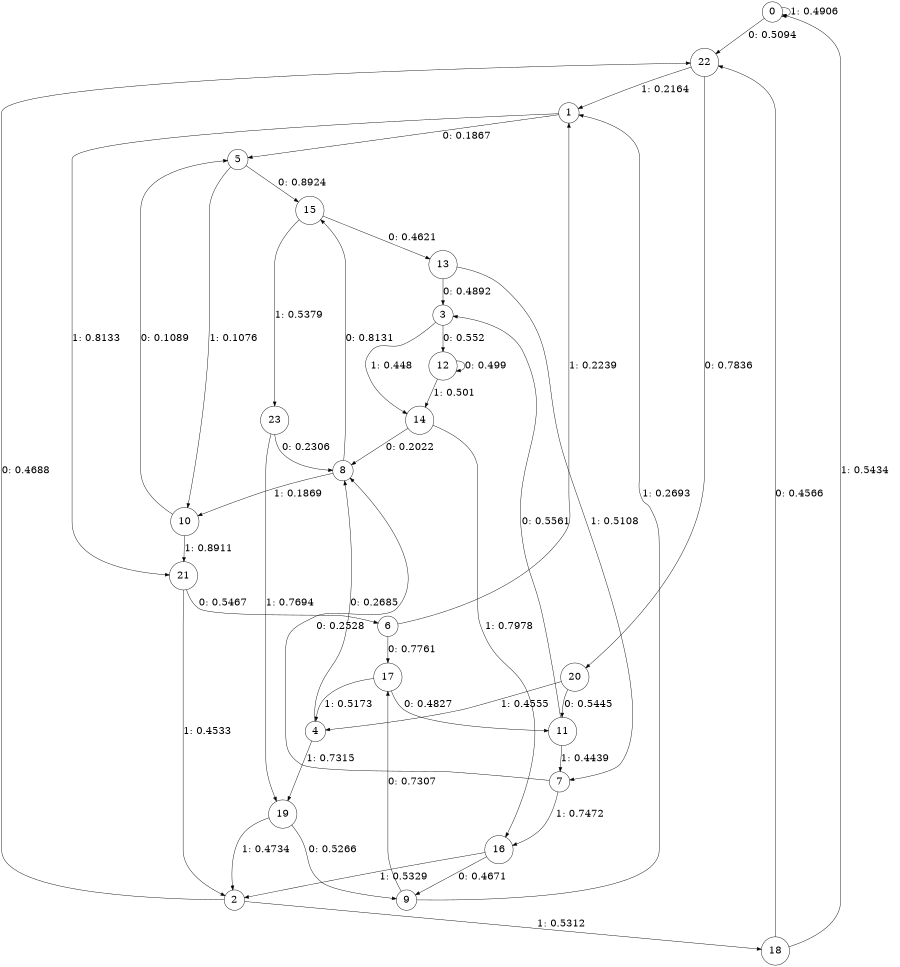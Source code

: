 digraph "ch17concat_phase3_L6" {
size = "6,8.5";
ratio = "fill";
node [shape = circle];
node [fontsize = 24];
edge [fontsize = 24];
0 -> 22 [label = "0: 0.5094   "];
0 -> 0 [label = "1: 0.4906   "];
1 -> 5 [label = "0: 0.1867   "];
1 -> 21 [label = "1: 0.8133   "];
2 -> 22 [label = "0: 0.4688   "];
2 -> 18 [label = "1: 0.5312   "];
3 -> 12 [label = "0: 0.552    "];
3 -> 14 [label = "1: 0.448    "];
4 -> 8 [label = "0: 0.2685   "];
4 -> 19 [label = "1: 0.7315   "];
5 -> 15 [label = "0: 0.8924   "];
5 -> 10 [label = "1: 0.1076   "];
6 -> 17 [label = "0: 0.7761   "];
6 -> 1 [label = "1: 0.2239   "];
7 -> 8 [label = "0: 0.2528   "];
7 -> 16 [label = "1: 0.7472   "];
8 -> 15 [label = "0: 0.8131   "];
8 -> 10 [label = "1: 0.1869   "];
9 -> 17 [label = "0: 0.7307   "];
9 -> 1 [label = "1: 0.2693   "];
10 -> 5 [label = "0: 0.1089   "];
10 -> 21 [label = "1: 0.8911   "];
11 -> 3 [label = "0: 0.5561   "];
11 -> 7 [label = "1: 0.4439   "];
12 -> 12 [label = "0: 0.499    "];
12 -> 14 [label = "1: 0.501    "];
13 -> 3 [label = "0: 0.4892   "];
13 -> 7 [label = "1: 0.5108   "];
14 -> 8 [label = "0: 0.2022   "];
14 -> 16 [label = "1: 0.7978   "];
15 -> 13 [label = "0: 0.4621   "];
15 -> 23 [label = "1: 0.5379   "];
16 -> 9 [label = "0: 0.4671   "];
16 -> 2 [label = "1: 0.5329   "];
17 -> 11 [label = "0: 0.4827   "];
17 -> 4 [label = "1: 0.5173   "];
18 -> 22 [label = "0: 0.4566   "];
18 -> 0 [label = "1: 0.5434   "];
19 -> 9 [label = "0: 0.5266   "];
19 -> 2 [label = "1: 0.4734   "];
20 -> 11 [label = "0: 0.5445   "];
20 -> 4 [label = "1: 0.4555   "];
21 -> 6 [label = "0: 0.5467   "];
21 -> 2 [label = "1: 0.4533   "];
22 -> 20 [label = "0: 0.7836   "];
22 -> 1 [label = "1: 0.2164   "];
23 -> 8 [label = "0: 0.2306   "];
23 -> 19 [label = "1: 0.7694   "];
}